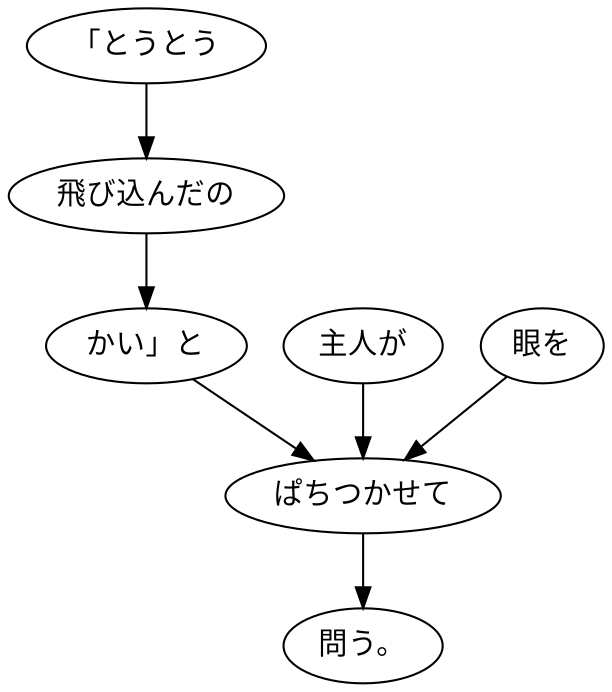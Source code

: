 digraph graph1139 {
	node0 [label="「とうとう"];
	node1 [label="飛び込んだの"];
	node2 [label="かい」と"];
	node3 [label="主人が"];
	node4 [label="眼を"];
	node5 [label="ぱちつかせて"];
	node6 [label="問う。"];
	node0 -> node1;
	node1 -> node2;
	node2 -> node5;
	node3 -> node5;
	node4 -> node5;
	node5 -> node6;
}
